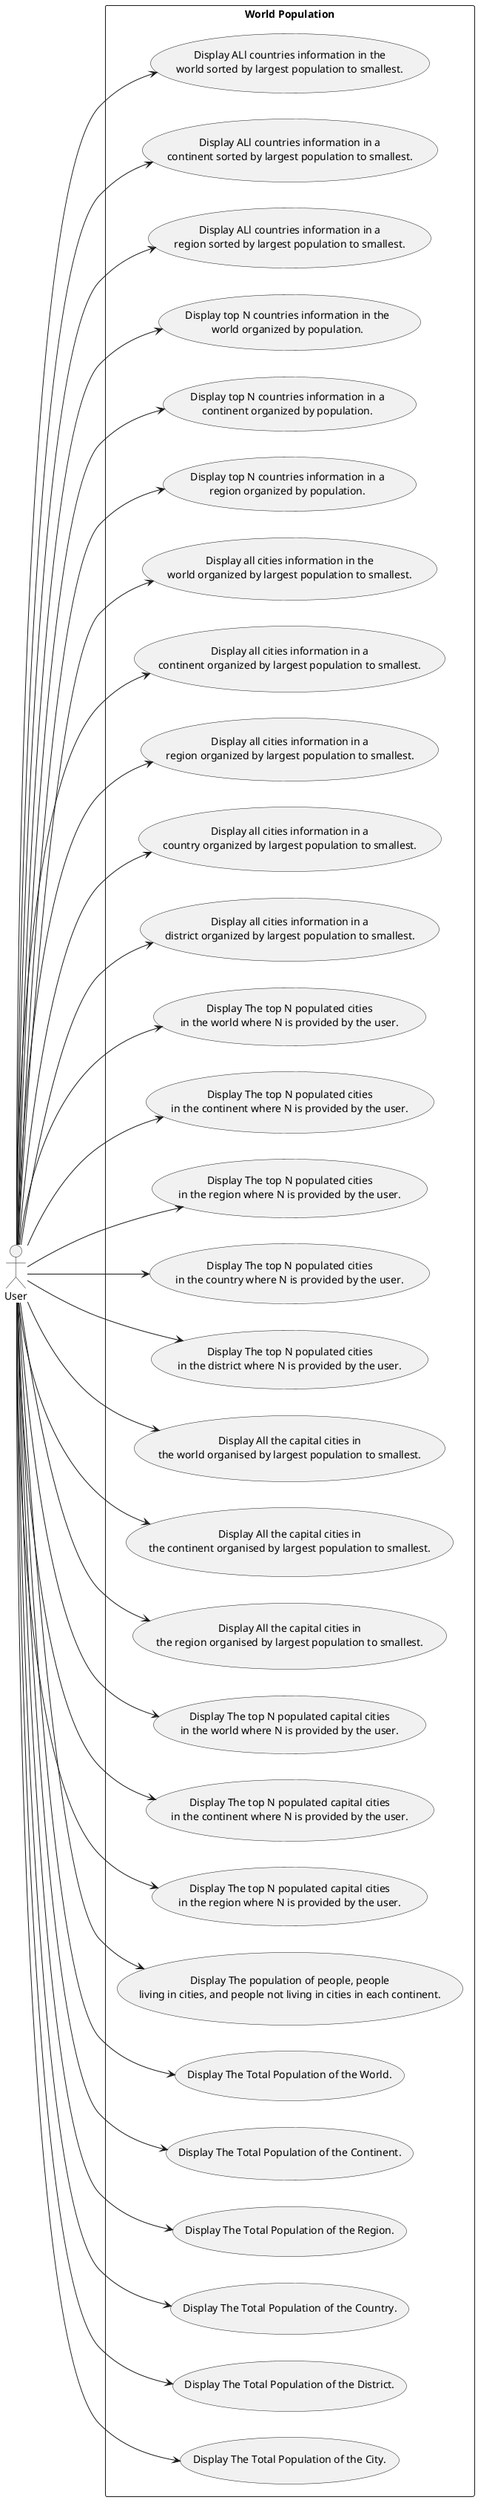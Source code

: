 @startuml
left to right direction
actor User as "User"

rectangle "World Population" {
    usecase UC1 as "Display ALl countries information in the
    world sorted by largest population to smallest."

    usecase UC2 as "Display ALl countries information in a
                    continent sorted by largest population to smallest."

    usecase UC3 as "Display ALl countries information in a
                    region sorted by largest population to smallest."

    usecase UC4 as "Display top N countries information in the
                    world organized by population."

    usecase UC5 as "Display top N countries information in a
                    continent organized by population."

    usecase UC6 as "Display top N countries information in a
                    region organized by population."

    usecase UC7 as "Display all cities information in the
                     world organized by largest population to smallest."

    usecase UC8 as "Display all cities information in a
                    continent organized by largest population to smallest."

    usecase UC9 as "Display all cities information in a
                        region organized by largest population to smallest."

    usecase UC10 as "Display all cities information in a
                        country organized by largest population to smallest."

    usecase UC11 as "Display all cities information in a
                            district organized by largest population to smallest."

    usecase UC12 as "Display The top N populated cities
    in the world where N is provided by the user."

    usecase UC13 as "Display The top N populated cities
        in the continent where N is provided by the user."

    usecase UC14 as "Display The top N populated cities
        in the region where N is provided by the user."

    usecase UC15 as "Display The top N populated cities
        in the country where N is provided by the user."

    usecase UC16 as "Display The top N populated cities
        in the district where N is provided by the user."

    usecase UC17 as "Display All the capital cities in
        the world organised by largest population to smallest."

    usecase UC18 as "Display All the capital cities in
        the continent organised by largest population to smallest."

    usecase UC19 as "Display All the capital cities in
        the region organised by largest population to smallest."

    usecase UC20 as "Display The top N populated capital cities
        in the world where N is provided by the user."

    usecase UC21 as "Display The top N populated capital cities
        in the continent where N is provided by the user."

    usecase UC22 as "Display The top N populated capital cities
        in the region where N is provided by the user."

    usecase UC23 as "Display The population of people, people
        living in cities, and people not living in cities in each continent."

    usecase UC24 as "Display The Total Population of the World."

    usecase UC25 as "Display The Total Population of the Continent."

    usecase UC26 as "Display The Total Population of the Region."

    usecase UC27 as "Display The Total Population of the Country."

    usecase UC28 as "Display The Total Population of the District."

    usecase UC29 as "Display The Total Population of the City."

    User ---> UC1
    User ---> UC2
    User ---> UC3
    User ---> UC4
    User ---> UC5
    User ---> UC6
    User ---> UC7
    User ---> UC8
    User ---> UC9
    User ---> UC10
    User ---> UC11
    User ---> UC12
    User ---> UC13
    User ---> UC14
    User ---> UC15
    User ---> UC16
    User ---> UC17
    User ---> UC18
    User ---> UC19
    User ---> UC20
    User ---> UC21
    User ---> UC22
    User ---> UC23
    User ---> UC24
    User ---> UC25
    User ---> UC26
    User ---> UC27
    User ---> UC28
    User ---> UC29


}

@enduml

